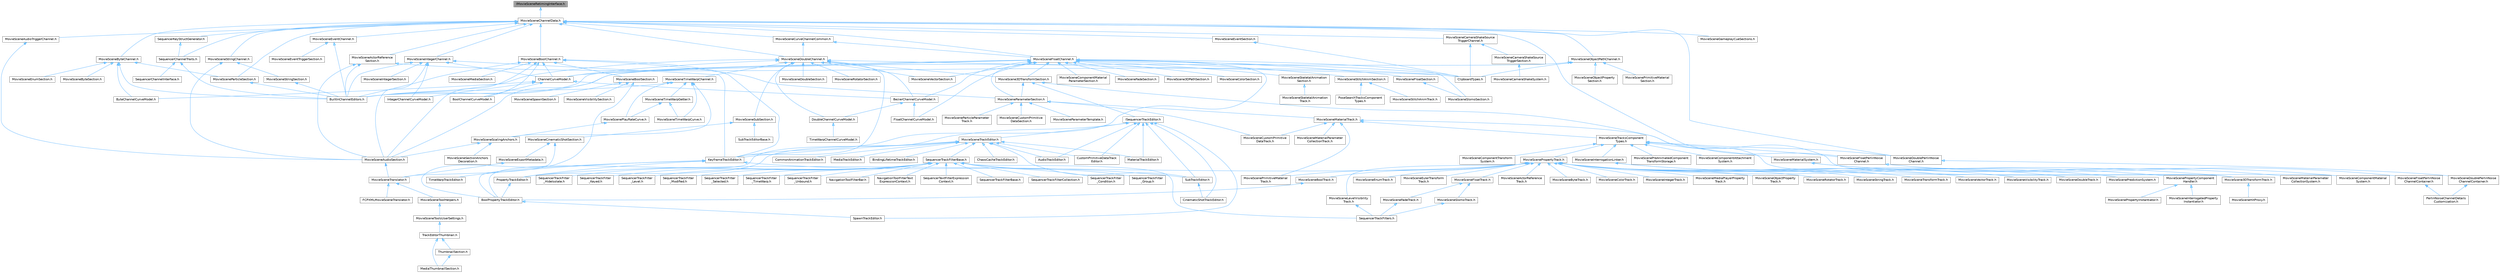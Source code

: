 digraph "IMovieSceneRetimingInterface.h"
{
 // INTERACTIVE_SVG=YES
 // LATEX_PDF_SIZE
  bgcolor="transparent";
  edge [fontname=Helvetica,fontsize=10,labelfontname=Helvetica,labelfontsize=10];
  node [fontname=Helvetica,fontsize=10,shape=box,height=0.2,width=0.4];
  Node1 [id="Node000001",label="IMovieSceneRetimingInterface.h",height=0.2,width=0.4,color="gray40", fillcolor="grey60", style="filled", fontcolor="black",tooltip=" "];
  Node1 -> Node2 [id="edge1_Node000001_Node000002",dir="back",color="steelblue1",style="solid",tooltip=" "];
  Node2 [id="Node000002",label="MovieSceneChannelData.h",height=0.2,width=0.4,color="grey40", fillcolor="white", style="filled",URL="$d1/da4/MovieSceneChannelData_8h.html",tooltip=" "];
  Node2 -> Node3 [id="edge2_Node000002_Node000003",dir="back",color="steelblue1",style="solid",tooltip=" "];
  Node3 [id="Node000003",label="MovieSceneActorReference\lSection.h",height=0.2,width=0.4,color="grey40", fillcolor="white", style="filled",URL="$de/d12/MovieSceneActorReferenceSection_8h.html",tooltip=" "];
  Node3 -> Node4 [id="edge3_Node000003_Node000004",dir="back",color="steelblue1",style="solid",tooltip=" "];
  Node4 [id="Node000004",label="BuiltInChannelEditors.h",height=0.2,width=0.4,color="grey40", fillcolor="white", style="filled",URL="$df/daf/BuiltInChannelEditors_8h.html",tooltip=" "];
  Node3 -> Node5 [id="edge4_Node000003_Node000005",dir="back",color="steelblue1",style="solid",tooltip=" "];
  Node5 [id="Node000005",label="ClipboardTypes.h",height=0.2,width=0.4,color="grey40", fillcolor="white", style="filled",URL="$d2/dc6/ClipboardTypes_8h.html",tooltip=" "];
  Node3 -> Node6 [id="edge5_Node000003_Node000006",dir="back",color="steelblue1",style="solid",tooltip=" "];
  Node6 [id="Node000006",label="MovieSceneAudioSection.h",height=0.2,width=0.4,color="grey40", fillcolor="white", style="filled",URL="$da/d5f/MovieSceneAudioSection_8h.html",tooltip=" "];
  Node6 -> Node7 [id="edge6_Node000006_Node000007",dir="back",color="steelblue1",style="solid",tooltip=" "];
  Node7 [id="Node000007",label="MovieSceneTranslator.h",height=0.2,width=0.4,color="grey40", fillcolor="white", style="filled",URL="$d2/d49/MovieSceneTranslator_8h.html",tooltip=" "];
  Node7 -> Node8 [id="edge7_Node000007_Node000008",dir="back",color="steelblue1",style="solid",tooltip=" "];
  Node8 [id="Node000008",label="FCPXMLMovieSceneTranslator.h",height=0.2,width=0.4,color="grey40", fillcolor="white", style="filled",URL="$d2/d93/FCPXMLMovieSceneTranslator_8h.html",tooltip=" "];
  Node7 -> Node9 [id="edge8_Node000007_Node000009",dir="back",color="steelblue1",style="solid",tooltip=" "];
  Node9 [id="Node000009",label="MovieSceneToolHelpers.h",height=0.2,width=0.4,color="grey40", fillcolor="white", style="filled",URL="$d4/d0e/MovieSceneToolHelpers_8h.html",tooltip=" "];
  Node9 -> Node10 [id="edge9_Node000009_Node000010",dir="back",color="steelblue1",style="solid",tooltip=" "];
  Node10 [id="Node000010",label="MovieSceneToolsUserSettings.h",height=0.2,width=0.4,color="grey40", fillcolor="white", style="filled",URL="$d5/dab/MovieSceneToolsUserSettings_8h.html",tooltip=" "];
  Node10 -> Node11 [id="edge10_Node000010_Node000011",dir="back",color="steelblue1",style="solid",tooltip=" "];
  Node11 [id="Node000011",label="TrackEditorThumbnail.h",height=0.2,width=0.4,color="grey40", fillcolor="white", style="filled",URL="$d6/d44/TrackEditorThumbnail_8h.html",tooltip=" "];
  Node11 -> Node12 [id="edge11_Node000011_Node000012",dir="back",color="steelblue1",style="solid",tooltip=" "];
  Node12 [id="Node000012",label="MediaThumbnailSection.h",height=0.2,width=0.4,color="grey40", fillcolor="white", style="filled",URL="$d8/dfe/MediaThumbnailSection_8h.html",tooltip=" "];
  Node11 -> Node13 [id="edge12_Node000011_Node000013",dir="back",color="steelblue1",style="solid",tooltip=" "];
  Node13 [id="Node000013",label="ThumbnailSection.h",height=0.2,width=0.4,color="grey40", fillcolor="white", style="filled",URL="$de/daf/ThumbnailSection_8h.html",tooltip=" "];
  Node13 -> Node12 [id="edge13_Node000013_Node000012",dir="back",color="steelblue1",style="solid",tooltip=" "];
  Node2 -> Node14 [id="edge14_Node000002_Node000014",dir="back",color="steelblue1",style="solid",tooltip=" "];
  Node14 [id="Node000014",label="MovieSceneAudioTriggerChannel.h",height=0.2,width=0.4,color="grey40", fillcolor="white", style="filled",URL="$db/d7a/MovieSceneAudioTriggerChannel_8h.html",tooltip=" "];
  Node14 -> Node6 [id="edge15_Node000014_Node000006",dir="back",color="steelblue1",style="solid",tooltip=" "];
  Node2 -> Node15 [id="edge16_Node000002_Node000015",dir="back",color="steelblue1",style="solid",tooltip=" "];
  Node15 [id="Node000015",label="MovieSceneBoolChannel.h",height=0.2,width=0.4,color="grey40", fillcolor="white", style="filled",URL="$d9/d66/MovieSceneBoolChannel_8h.html",tooltip=" "];
  Node15 -> Node16 [id="edge17_Node000015_Node000016",dir="back",color="steelblue1",style="solid",tooltip=" "];
  Node16 [id="Node000016",label="BoolChannelCurveModel.h",height=0.2,width=0.4,color="grey40", fillcolor="white", style="filled",URL="$d0/d51/BoolChannelCurveModel_8h.html",tooltip=" "];
  Node15 -> Node4 [id="edge18_Node000015_Node000004",dir="back",color="steelblue1",style="solid",tooltip=" "];
  Node15 -> Node17 [id="edge19_Node000015_Node000017",dir="back",color="steelblue1",style="solid",tooltip=" "];
  Node17 [id="Node000017",label="ChannelCurveModel.h",height=0.2,width=0.4,color="grey40", fillcolor="white", style="filled",URL="$de/dfa/ChannelCurveModel_8h.html",tooltip=" "];
  Node17 -> Node18 [id="edge20_Node000017_Node000018",dir="back",color="steelblue1",style="solid",tooltip=" "];
  Node18 [id="Node000018",label="BezierChannelCurveModel.h",height=0.2,width=0.4,color="grey40", fillcolor="white", style="filled",URL="$d3/d63/BezierChannelCurveModel_8h.html",tooltip=" "];
  Node18 -> Node19 [id="edge21_Node000018_Node000019",dir="back",color="steelblue1",style="solid",tooltip=" "];
  Node19 [id="Node000019",label="DoubleChannelCurveModel.h",height=0.2,width=0.4,color="grey40", fillcolor="white", style="filled",URL="$d1/d5b/DoubleChannelCurveModel_8h.html",tooltip=" "];
  Node19 -> Node20 [id="edge22_Node000019_Node000020",dir="back",color="steelblue1",style="solid",tooltip=" "];
  Node20 [id="Node000020",label="TimeWarpChannelCurveModel.h",height=0.2,width=0.4,color="grey40", fillcolor="white", style="filled",URL="$d6/d46/TimeWarpChannelCurveModel_8h.html",tooltip=" "];
  Node18 -> Node21 [id="edge23_Node000018_Node000021",dir="back",color="steelblue1",style="solid",tooltip=" "];
  Node21 [id="Node000021",label="FloatChannelCurveModel.h",height=0.2,width=0.4,color="grey40", fillcolor="white", style="filled",URL="$d0/d27/FloatChannelCurveModel_8h.html",tooltip=" "];
  Node17 -> Node16 [id="edge24_Node000017_Node000016",dir="back",color="steelblue1",style="solid",tooltip=" "];
  Node17 -> Node22 [id="edge25_Node000017_Node000022",dir="back",color="steelblue1",style="solid",tooltip=" "];
  Node22 [id="Node000022",label="ByteChannelCurveModel.h",height=0.2,width=0.4,color="grey40", fillcolor="white", style="filled",URL="$d8/d3d/ByteChannelCurveModel_8h.html",tooltip=" "];
  Node17 -> Node23 [id="edge26_Node000017_Node000023",dir="back",color="steelblue1",style="solid",tooltip=" "];
  Node23 [id="Node000023",label="IntegerChannelCurveModel.h",height=0.2,width=0.4,color="grey40", fillcolor="white", style="filled",URL="$df/d26/IntegerChannelCurveModel_8h.html",tooltip=" "];
  Node15 -> Node24 [id="edge27_Node000015_Node000024",dir="back",color="steelblue1",style="solid",tooltip=" "];
  Node24 [id="Node000024",label="KeyframeTrackEditor.h",height=0.2,width=0.4,color="grey40", fillcolor="white", style="filled",URL="$dd/d47/KeyframeTrackEditor_8h.html",tooltip=" "];
  Node24 -> Node25 [id="edge28_Node000024_Node000025",dir="back",color="steelblue1",style="solid",tooltip=" "];
  Node25 [id="Node000025",label="BoolPropertyTrackEditor.h",height=0.2,width=0.4,color="grey40", fillcolor="white", style="filled",URL="$db/d07/BoolPropertyTrackEditor_8h.html",tooltip=" "];
  Node25 -> Node26 [id="edge29_Node000025_Node000026",dir="back",color="steelblue1",style="solid",tooltip=" "];
  Node26 [id="Node000026",label="SpawnTrackEditor.h",height=0.2,width=0.4,color="grey40", fillcolor="white", style="filled",URL="$d5/dac/SpawnTrackEditor_8h.html",tooltip=" "];
  Node24 -> Node27 [id="edge30_Node000024_Node000027",dir="back",color="steelblue1",style="solid",tooltip=" "];
  Node27 [id="Node000027",label="PropertyTrackEditor.h",height=0.2,width=0.4,color="grey40", fillcolor="white", style="filled",URL="$da/d9a/PropertyTrackEditor_8h.html",tooltip=" "];
  Node27 -> Node25 [id="edge31_Node000027_Node000025",dir="back",color="steelblue1",style="solid",tooltip=" "];
  Node24 -> Node28 [id="edge32_Node000024_Node000028",dir="back",color="steelblue1",style="solid",tooltip=" "];
  Node28 [id="Node000028",label="SubTrackEditor.h",height=0.2,width=0.4,color="grey40", fillcolor="white", style="filled",URL="$d8/d5b/SubTrackEditor_8h.html",tooltip=" "];
  Node28 -> Node29 [id="edge33_Node000028_Node000029",dir="back",color="steelblue1",style="solid",tooltip=" "];
  Node29 [id="Node000029",label="CinematicShotTrackEditor.h",height=0.2,width=0.4,color="grey40", fillcolor="white", style="filled",URL="$d3/d0c/CinematicShotTrackEditor_8h.html",tooltip=" "];
  Node24 -> Node30 [id="edge34_Node000024_Node000030",dir="back",color="steelblue1",style="solid",tooltip=" "];
  Node30 [id="Node000030",label="TimeWarpTrackEditor.h",height=0.2,width=0.4,color="grey40", fillcolor="white", style="filled",URL="$dc/d2e/TimeWarpTrackEditor_8h.html",tooltip=" "];
  Node15 -> Node6 [id="edge35_Node000015_Node000006",dir="back",color="steelblue1",style="solid",tooltip=" "];
  Node15 -> Node31 [id="edge36_Node000015_Node000031",dir="back",color="steelblue1",style="solid",tooltip=" "];
  Node31 [id="Node000031",label="MovieSceneBoolSection.h",height=0.2,width=0.4,color="grey40", fillcolor="white", style="filled",URL="$dd/d49/MovieSceneBoolSection_8h.html",tooltip=" "];
  Node31 -> Node25 [id="edge37_Node000031_Node000025",dir="back",color="steelblue1",style="solid",tooltip=" "];
  Node31 -> Node32 [id="edge38_Node000031_Node000032",dir="back",color="steelblue1",style="solid",tooltip=" "];
  Node32 [id="Node000032",label="MovieSceneSpawnSection.h",height=0.2,width=0.4,color="grey40", fillcolor="white", style="filled",URL="$df/d38/MovieSceneSpawnSection_8h.html",tooltip=" "];
  Node31 -> Node33 [id="edge39_Node000031_Node000033",dir="back",color="steelblue1",style="solid",tooltip=" "];
  Node33 [id="Node000033",label="MovieSceneVisibilitySection.h",height=0.2,width=0.4,color="grey40", fillcolor="white", style="filled",URL="$d2/dfe/MovieSceneVisibilitySection_8h.html",tooltip=" "];
  Node15 -> Node34 [id="edge40_Node000015_Node000034",dir="back",color="steelblue1",style="solid",tooltip=" "];
  Node34 [id="Node000034",label="MovieSceneMediaSection.h",height=0.2,width=0.4,color="grey40", fillcolor="white", style="filled",URL="$d2/df2/MovieSceneMediaSection_8h.html",tooltip=" "];
  Node15 -> Node35 [id="edge41_Node000015_Node000035",dir="back",color="steelblue1",style="solid",tooltip=" "];
  Node35 [id="Node000035",label="MovieSceneParameterSection.h",height=0.2,width=0.4,color="grey40", fillcolor="white", style="filled",URL="$de/d65/MovieSceneParameterSection_8h.html",tooltip=" "];
  Node35 -> Node36 [id="edge42_Node000035_Node000036",dir="back",color="steelblue1",style="solid",tooltip=" "];
  Node36 [id="Node000036",label="MovieSceneCustomPrimitive\lDataSection.h",height=0.2,width=0.4,color="grey40", fillcolor="white", style="filled",URL="$d2/d78/MovieSceneCustomPrimitiveDataSection_8h.html",tooltip=" "];
  Node35 -> Node37 [id="edge43_Node000035_Node000037",dir="back",color="steelblue1",style="solid",tooltip=" "];
  Node37 [id="Node000037",label="MovieSceneCustomPrimitive\lDataTrack.h",height=0.2,width=0.4,color="grey40", fillcolor="white", style="filled",URL="$db/d39/MovieSceneCustomPrimitiveDataTrack_8h.html",tooltip=" "];
  Node35 -> Node38 [id="edge44_Node000035_Node000038",dir="back",color="steelblue1",style="solid",tooltip=" "];
  Node38 [id="Node000038",label="MovieSceneMaterialTrack.h",height=0.2,width=0.4,color="grey40", fillcolor="white", style="filled",URL="$d8/d92/MovieSceneMaterialTrack_8h.html",tooltip=" "];
  Node38 -> Node39 [id="edge45_Node000038_Node000039",dir="back",color="steelblue1",style="solid",tooltip=" "];
  Node39 [id="Node000039",label="MovieSceneComponentMaterial\lSystem.h",height=0.2,width=0.4,color="grey40", fillcolor="white", style="filled",URL="$d7/d7c/MovieSceneComponentMaterialSystem_8h.html",tooltip=" "];
  Node38 -> Node37 [id="edge46_Node000038_Node000037",dir="back",color="steelblue1",style="solid",tooltip=" "];
  Node38 -> Node40 [id="edge47_Node000038_Node000040",dir="back",color="steelblue1",style="solid",tooltip=" "];
  Node40 [id="Node000040",label="MovieSceneMaterialParameter\lCollectionTrack.h",height=0.2,width=0.4,color="grey40", fillcolor="white", style="filled",URL="$d7/dc8/MovieSceneMaterialParameterCollectionTrack_8h.html",tooltip=" "];
  Node38 -> Node41 [id="edge48_Node000038_Node000041",dir="back",color="steelblue1",style="solid",tooltip=" "];
  Node41 [id="Node000041",label="MovieScenePrimitiveMaterial\lTrack.h",height=0.2,width=0.4,color="grey40", fillcolor="white", style="filled",URL="$dc/dc4/MovieScenePrimitiveMaterialTrack_8h.html",tooltip=" "];
  Node38 -> Node42 [id="edge49_Node000038_Node000042",dir="back",color="steelblue1",style="solid",tooltip=" "];
  Node42 [id="Node000042",label="MovieSceneTracksComponent\lTypes.h",height=0.2,width=0.4,color="grey40", fillcolor="white", style="filled",URL="$d5/d6a/MovieSceneTracksComponentTypes_8h.html",tooltip=" "];
  Node42 -> Node43 [id="edge50_Node000042_Node000043",dir="back",color="steelblue1",style="solid",tooltip=" "];
  Node43 [id="Node000043",label="MovieSceneComponentAttachment\lSystem.h",height=0.2,width=0.4,color="grey40", fillcolor="white", style="filled",URL="$d9/db3/MovieSceneComponentAttachmentSystem_8h.html",tooltip=" "];
  Node42 -> Node44 [id="edge51_Node000042_Node000044",dir="back",color="steelblue1",style="solid",tooltip=" "];
  Node44 [id="Node000044",label="MovieSceneComponentTransform\lSystem.h",height=0.2,width=0.4,color="grey40", fillcolor="white", style="filled",URL="$d1/d3e/MovieSceneComponentTransformSystem_8h.html",tooltip=" "];
  Node42 -> Node45 [id="edge52_Node000042_Node000045",dir="back",color="steelblue1",style="solid",tooltip=" "];
  Node45 [id="Node000045",label="MovieSceneDoublePerlinNoise\lChannel.h",height=0.2,width=0.4,color="grey40", fillcolor="white", style="filled",URL="$d9/d50/MovieSceneDoublePerlinNoiseChannel_8h.html",tooltip=" "];
  Node45 -> Node46 [id="edge53_Node000045_Node000046",dir="back",color="steelblue1",style="solid",tooltip=" "];
  Node46 [id="Node000046",label="MovieSceneDoublePerlinNoise\lChannelContainer.h",height=0.2,width=0.4,color="grey40", fillcolor="white", style="filled",URL="$de/dae/MovieSceneDoublePerlinNoiseChannelContainer_8h.html",tooltip=" "];
  Node46 -> Node47 [id="edge54_Node000046_Node000047",dir="back",color="steelblue1",style="solid",tooltip=" "];
  Node47 [id="Node000047",label="PerlinNoiseChannelDetails\lCustomization.h",height=0.2,width=0.4,color="grey40", fillcolor="white", style="filled",URL="$d6/df3/PerlinNoiseChannelDetailsCustomization_8h.html",tooltip=" "];
  Node42 -> Node48 [id="edge55_Node000042_Node000048",dir="back",color="steelblue1",style="solid",tooltip=" "];
  Node48 [id="Node000048",label="MovieSceneFloatPerlinNoise\lChannel.h",height=0.2,width=0.4,color="grey40", fillcolor="white", style="filled",URL="$d2/d9d/MovieSceneFloatPerlinNoiseChannel_8h.html",tooltip=" "];
  Node48 -> Node49 [id="edge56_Node000048_Node000049",dir="back",color="steelblue1",style="solid",tooltip=" "];
  Node49 [id="Node000049",label="MovieSceneFloatPerlinNoise\lChannelContainer.h",height=0.2,width=0.4,color="grey40", fillcolor="white", style="filled",URL="$d6/dcb/MovieSceneFloatPerlinNoiseChannelContainer_8h.html",tooltip=" "];
  Node49 -> Node47 [id="edge57_Node000049_Node000047",dir="back",color="steelblue1",style="solid",tooltip=" "];
  Node42 -> Node50 [id="edge58_Node000042_Node000050",dir="back",color="steelblue1",style="solid",tooltip=" "];
  Node50 [id="Node000050",label="MovieSceneInterrogationLinker.h",height=0.2,width=0.4,color="grey40", fillcolor="white", style="filled",URL="$d9/d6a/MovieSceneInterrogationLinker_8h.html",tooltip=" "];
  Node50 -> Node51 [id="edge59_Node000050_Node000051",dir="back",color="steelblue1",style="solid",tooltip=" "];
  Node51 [id="Node000051",label="MovieScenePredictionSystem.h",height=0.2,width=0.4,color="grey40", fillcolor="white", style="filled",URL="$dc/d7f/MovieScenePredictionSystem_8h.html",tooltip=" "];
  Node50 -> Node52 [id="edge60_Node000050_Node000052",dir="back",color="steelblue1",style="solid",tooltip=" "];
  Node52 [id="Node000052",label="MovieScenePropertyComponent\lHandler.h",height=0.2,width=0.4,color="grey40", fillcolor="white", style="filled",URL="$d1/d1c/MovieScenePropertyComponentHandler_8h.html",tooltip=" "];
  Node52 -> Node53 [id="edge61_Node000052_Node000053",dir="back",color="steelblue1",style="solid",tooltip=" "];
  Node53 [id="Node000053",label="MovieSceneInterrogatedProperty\lInstantiator.h",height=0.2,width=0.4,color="grey40", fillcolor="white", style="filled",URL="$df/d43/MovieSceneInterrogatedPropertyInstantiator_8h.html",tooltip=" "];
  Node52 -> Node54 [id="edge62_Node000052_Node000054",dir="back",color="steelblue1",style="solid",tooltip=" "];
  Node54 [id="Node000054",label="MovieScenePropertyInstantiator.h",height=0.2,width=0.4,color="grey40", fillcolor="white", style="filled",URL="$d2/ddc/MovieScenePropertyInstantiator_8h.html",tooltip=" "];
  Node42 -> Node55 [id="edge63_Node000042_Node000055",dir="back",color="steelblue1",style="solid",tooltip=" "];
  Node55 [id="Node000055",label="MovieSceneMaterialSystem.h",height=0.2,width=0.4,color="grey40", fillcolor="white", style="filled",URL="$d2/d2f/MovieSceneMaterialSystem_8h.html",tooltip=" "];
  Node55 -> Node39 [id="edge64_Node000055_Node000039",dir="back",color="steelblue1",style="solid",tooltip=" "];
  Node55 -> Node56 [id="edge65_Node000055_Node000056",dir="back",color="steelblue1",style="solid",tooltip=" "];
  Node56 [id="Node000056",label="MovieSceneMaterialParameter\lCollectionSystem.h",height=0.2,width=0.4,color="grey40", fillcolor="white", style="filled",URL="$d4/d18/MovieSceneMaterialParameterCollectionSystem_8h.html",tooltip=" "];
  Node42 -> Node57 [id="edge66_Node000042_Node000057",dir="back",color="steelblue1",style="solid",tooltip=" "];
  Node57 [id="Node000057",label="MovieScenePreAnimatedComponent\lTransformStorage.h",height=0.2,width=0.4,color="grey40", fillcolor="white", style="filled",URL="$d9/d84/MovieScenePreAnimatedComponentTransformStorage_8h.html",tooltip=" "];
  Node42 -> Node58 [id="edge67_Node000042_Node000058",dir="back",color="steelblue1",style="solid",tooltip=" "];
  Node58 [id="Node000058",label="MovieScenePropertyTrack.h",height=0.2,width=0.4,color="grey40", fillcolor="white", style="filled",URL="$da/d0c/MovieScenePropertyTrack_8h.html",tooltip=" "];
  Node58 -> Node59 [id="edge68_Node000058_Node000059",dir="back",color="steelblue1",style="solid",tooltip=" "];
  Node59 [id="Node000059",label="MovieScene3DTransformTrack.h",height=0.2,width=0.4,color="grey40", fillcolor="white", style="filled",URL="$d9/d06/MovieScene3DTransformTrack_8h.html",tooltip=" "];
  Node59 -> Node60 [id="edge69_Node000059_Node000060",dir="back",color="steelblue1",style="solid",tooltip=" "];
  Node60 [id="Node000060",label="MovieSceneHitProxy.h",height=0.2,width=0.4,color="grey40", fillcolor="white", style="filled",URL="$d0/d01/MovieSceneHitProxy_8h.html",tooltip=" "];
  Node58 -> Node61 [id="edge70_Node000058_Node000061",dir="back",color="steelblue1",style="solid",tooltip=" "];
  Node61 [id="Node000061",label="MovieSceneActorReference\lTrack.h",height=0.2,width=0.4,color="grey40", fillcolor="white", style="filled",URL="$d9/d9b/MovieSceneActorReferenceTrack_8h.html",tooltip=" "];
  Node58 -> Node62 [id="edge71_Node000058_Node000062",dir="back",color="steelblue1",style="solid",tooltip=" "];
  Node62 [id="Node000062",label="MovieSceneBoolTrack.h",height=0.2,width=0.4,color="grey40", fillcolor="white", style="filled",URL="$d7/ddf/MovieSceneBoolTrack_8h.html",tooltip=" "];
  Node62 -> Node25 [id="edge72_Node000062_Node000025",dir="back",color="steelblue1",style="solid",tooltip=" "];
  Node58 -> Node63 [id="edge73_Node000058_Node000063",dir="back",color="steelblue1",style="solid",tooltip=" "];
  Node63 [id="Node000063",label="MovieSceneByteTrack.h",height=0.2,width=0.4,color="grey40", fillcolor="white", style="filled",URL="$dc/d79/MovieSceneByteTrack_8h.html",tooltip=" "];
  Node58 -> Node64 [id="edge74_Node000058_Node000064",dir="back",color="steelblue1",style="solid",tooltip=" "];
  Node64 [id="Node000064",label="MovieSceneColorTrack.h",height=0.2,width=0.4,color="grey40", fillcolor="white", style="filled",URL="$d8/df9/MovieSceneColorTrack_8h.html",tooltip=" "];
  Node58 -> Node65 [id="edge75_Node000058_Node000065",dir="back",color="steelblue1",style="solid",tooltip=" "];
  Node65 [id="Node000065",label="MovieSceneDoubleTrack.h",height=0.2,width=0.4,color="grey40", fillcolor="white", style="filled",URL="$de/d31/MovieSceneDoubleTrack_8h.html",tooltip=" "];
  Node58 -> Node66 [id="edge76_Node000058_Node000066",dir="back",color="steelblue1",style="solid",tooltip=" "];
  Node66 [id="Node000066",label="MovieSceneEnumTrack.h",height=0.2,width=0.4,color="grey40", fillcolor="white", style="filled",URL="$d6/d95/MovieSceneEnumTrack_8h.html",tooltip=" "];
  Node58 -> Node67 [id="edge77_Node000058_Node000067",dir="back",color="steelblue1",style="solid",tooltip=" "];
  Node67 [id="Node000067",label="MovieSceneEulerTransform\lTrack.h",height=0.2,width=0.4,color="grey40", fillcolor="white", style="filled",URL="$d7/d3a/MovieSceneEulerTransformTrack_8h.html",tooltip=" "];
  Node58 -> Node68 [id="edge78_Node000058_Node000068",dir="back",color="steelblue1",style="solid",tooltip=" "];
  Node68 [id="Node000068",label="MovieSceneFloatTrack.h",height=0.2,width=0.4,color="grey40", fillcolor="white", style="filled",URL="$dc/d88/MovieSceneFloatTrack_8h.html",tooltip=" "];
  Node68 -> Node69 [id="edge79_Node000068_Node000069",dir="back",color="steelblue1",style="solid",tooltip=" "];
  Node69 [id="Node000069",label="MovieSceneFadeTrack.h",height=0.2,width=0.4,color="grey40", fillcolor="white", style="filled",URL="$d3/dd6/MovieSceneFadeTrack_8h.html",tooltip=" "];
  Node69 -> Node70 [id="edge80_Node000069_Node000070",dir="back",color="steelblue1",style="solid",tooltip=" "];
  Node70 [id="Node000070",label="SequencerTrackFilters.h",height=0.2,width=0.4,color="grey40", fillcolor="white", style="filled",URL="$df/d72/SequencerTrackFilters_8h.html",tooltip=" "];
  Node68 -> Node71 [id="edge81_Node000068_Node000071",dir="back",color="steelblue1",style="solid",tooltip=" "];
  Node71 [id="Node000071",label="MovieSceneSlomoTrack.h",height=0.2,width=0.4,color="grey40", fillcolor="white", style="filled",URL="$d3/d88/MovieSceneSlomoTrack_8h.html",tooltip=" "];
  Node71 -> Node70 [id="edge82_Node000071_Node000070",dir="back",color="steelblue1",style="solid",tooltip=" "];
  Node58 -> Node72 [id="edge83_Node000058_Node000072",dir="back",color="steelblue1",style="solid",tooltip=" "];
  Node72 [id="Node000072",label="MovieSceneIntegerTrack.h",height=0.2,width=0.4,color="grey40", fillcolor="white", style="filled",URL="$d9/d1a/MovieSceneIntegerTrack_8h.html",tooltip=" "];
  Node58 -> Node73 [id="edge84_Node000058_Node000073",dir="back",color="steelblue1",style="solid",tooltip=" "];
  Node73 [id="Node000073",label="MovieSceneLevelVisibility\lTrack.h",height=0.2,width=0.4,color="grey40", fillcolor="white", style="filled",URL="$d8/dae/MovieSceneLevelVisibilityTrack_8h.html",tooltip=" "];
  Node73 -> Node70 [id="edge85_Node000073_Node000070",dir="back",color="steelblue1",style="solid",tooltip=" "];
  Node58 -> Node74 [id="edge86_Node000058_Node000074",dir="back",color="steelblue1",style="solid",tooltip=" "];
  Node74 [id="Node000074",label="MovieSceneMediaPlayerProperty\lTrack.h",height=0.2,width=0.4,color="grey40", fillcolor="white", style="filled",URL="$d4/da1/MovieSceneMediaPlayerPropertyTrack_8h.html",tooltip=" "];
  Node58 -> Node75 [id="edge87_Node000058_Node000075",dir="back",color="steelblue1",style="solid",tooltip=" "];
  Node75 [id="Node000075",label="MovieSceneObjectProperty\lTrack.h",height=0.2,width=0.4,color="grey40", fillcolor="white", style="filled",URL="$dc/da9/MovieSceneObjectPropertyTrack_8h.html",tooltip=" "];
  Node58 -> Node41 [id="edge88_Node000058_Node000041",dir="back",color="steelblue1",style="solid",tooltip=" "];
  Node58 -> Node76 [id="edge89_Node000058_Node000076",dir="back",color="steelblue1",style="solid",tooltip=" "];
  Node76 [id="Node000076",label="MovieSceneRotatorTrack.h",height=0.2,width=0.4,color="grey40", fillcolor="white", style="filled",URL="$d3/d8f/MovieSceneRotatorTrack_8h.html",tooltip=" "];
  Node58 -> Node77 [id="edge90_Node000058_Node000077",dir="back",color="steelblue1",style="solid",tooltip=" "];
  Node77 [id="Node000077",label="MovieSceneStringTrack.h",height=0.2,width=0.4,color="grey40", fillcolor="white", style="filled",URL="$dd/d54/MovieSceneStringTrack_8h.html",tooltip=" "];
  Node58 -> Node78 [id="edge91_Node000058_Node000078",dir="back",color="steelblue1",style="solid",tooltip=" "];
  Node78 [id="Node000078",label="MovieSceneTransformTrack.h",height=0.2,width=0.4,color="grey40", fillcolor="white", style="filled",URL="$df/d57/MovieSceneTransformTrack_8h.html",tooltip=" "];
  Node58 -> Node79 [id="edge92_Node000058_Node000079",dir="back",color="steelblue1",style="solid",tooltip=" "];
  Node79 [id="Node000079",label="MovieSceneVectorTrack.h",height=0.2,width=0.4,color="grey40", fillcolor="white", style="filled",URL="$d8/d5e/MovieSceneVectorTrack_8h.html",tooltip=" "];
  Node58 -> Node80 [id="edge93_Node000058_Node000080",dir="back",color="steelblue1",style="solid",tooltip=" "];
  Node80 [id="Node000080",label="MovieSceneVisibilityTrack.h",height=0.2,width=0.4,color="grey40", fillcolor="white", style="filled",URL="$dd/d5e/MovieSceneVisibilityTrack_8h.html",tooltip=" "];
  Node58 -> Node27 [id="edge94_Node000058_Node000027",dir="back",color="steelblue1",style="solid",tooltip=" "];
  Node35 -> Node81 [id="edge95_Node000035_Node000081",dir="back",color="steelblue1",style="solid",tooltip=" "];
  Node81 [id="Node000081",label="MovieSceneParameterTemplate.h",height=0.2,width=0.4,color="grey40", fillcolor="white", style="filled",URL="$d9/df3/MovieSceneParameterTemplate_8h.html",tooltip=" "];
  Node35 -> Node82 [id="edge96_Node000035_Node000082",dir="back",color="steelblue1",style="solid",tooltip=" "];
  Node82 [id="Node000082",label="MovieSceneParticleParameter\lTrack.h",height=0.2,width=0.4,color="grey40", fillcolor="white", style="filled",URL="$d2/d09/MovieSceneParticleParameterTrack_8h.html",tooltip=" "];
  Node2 -> Node83 [id="edge97_Node000002_Node000083",dir="back",color="steelblue1",style="solid",tooltip=" "];
  Node83 [id="Node000083",label="MovieSceneByteChannel.h",height=0.2,width=0.4,color="grey40", fillcolor="white", style="filled",URL="$d2/dda/MovieSceneByteChannel_8h.html",tooltip=" "];
  Node83 -> Node4 [id="edge98_Node000083_Node000004",dir="back",color="steelblue1",style="solid",tooltip=" "];
  Node83 -> Node22 [id="edge99_Node000083_Node000022",dir="back",color="steelblue1",style="solid",tooltip=" "];
  Node83 -> Node84 [id="edge100_Node000083_Node000084",dir="back",color="steelblue1",style="solid",tooltip=" "];
  Node84 [id="Node000084",label="MovieSceneByteSection.h",height=0.2,width=0.4,color="grey40", fillcolor="white", style="filled",URL="$da/dd4/MovieSceneByteSection_8h.html",tooltip=" "];
  Node83 -> Node85 [id="edge101_Node000083_Node000085",dir="back",color="steelblue1",style="solid",tooltip=" "];
  Node85 [id="Node000085",label="MovieSceneEnumSection.h",height=0.2,width=0.4,color="grey40", fillcolor="white", style="filled",URL="$d7/d84/MovieSceneEnumSection_8h.html",tooltip=" "];
  Node83 -> Node86 [id="edge102_Node000083_Node000086",dir="back",color="steelblue1",style="solid",tooltip=" "];
  Node86 [id="Node000086",label="MovieSceneParticleSection.h",height=0.2,width=0.4,color="grey40", fillcolor="white", style="filled",URL="$d4/ddc/MovieSceneParticleSection_8h.html",tooltip=" "];
  Node86 -> Node4 [id="edge103_Node000086_Node000004",dir="back",color="steelblue1",style="solid",tooltip=" "];
  Node2 -> Node87 [id="edge104_Node000002_Node000087",dir="back",color="steelblue1",style="solid",tooltip=" "];
  Node87 [id="Node000087",label="MovieSceneCameraShakeSource\lTriggerChannel.h",height=0.2,width=0.4,color="grey40", fillcolor="white", style="filled",URL="$d2/d32/MovieSceneCameraShakeSourceTriggerChannel_8h.html",tooltip=" "];
  Node87 -> Node5 [id="edge105_Node000087_Node000005",dir="back",color="steelblue1",style="solid",tooltip=" "];
  Node87 -> Node88 [id="edge106_Node000087_Node000088",dir="back",color="steelblue1",style="solid",tooltip=" "];
  Node88 [id="Node000088",label="MovieSceneCameraShakeSource\lTriggerSection.h",height=0.2,width=0.4,color="grey40", fillcolor="white", style="filled",URL="$d3/d5f/MovieSceneCameraShakeSourceTriggerSection_8h.html",tooltip=" "];
  Node88 -> Node89 [id="edge107_Node000088_Node000089",dir="back",color="steelblue1",style="solid",tooltip=" "];
  Node89 [id="Node000089",label="MovieSceneCameraShakeSystem.h",height=0.2,width=0.4,color="grey40", fillcolor="white", style="filled",URL="$d2/dcc/MovieSceneCameraShakeSystem_8h.html",tooltip=" "];
  Node2 -> Node90 [id="edge108_Node000002_Node000090",dir="back",color="steelblue1",style="solid",tooltip=" "];
  Node90 [id="Node000090",label="MovieSceneCurveChannelCommon.h",height=0.2,width=0.4,color="grey40", fillcolor="white", style="filled",URL="$d2/db2/MovieSceneCurveChannelCommon_8h.html",tooltip=" "];
  Node90 -> Node91 [id="edge109_Node000090_Node000091",dir="back",color="steelblue1",style="solid",tooltip=" "];
  Node91 [id="Node000091",label="MovieSceneDoubleChannel.h",height=0.2,width=0.4,color="grey40", fillcolor="white", style="filled",URL="$d3/d7d/MovieSceneDoubleChannel_8h.html",tooltip=" "];
  Node91 -> Node18 [id="edge110_Node000091_Node000018",dir="back",color="steelblue1",style="solid",tooltip=" "];
  Node91 -> Node4 [id="edge111_Node000091_Node000004",dir="back",color="steelblue1",style="solid",tooltip=" "];
  Node91 -> Node17 [id="edge112_Node000091_Node000017",dir="back",color="steelblue1",style="solid",tooltip=" "];
  Node91 -> Node5 [id="edge113_Node000091_Node000005",dir="back",color="steelblue1",style="solid",tooltip=" "];
  Node91 -> Node19 [id="edge114_Node000091_Node000019",dir="back",color="steelblue1",style="solid",tooltip=" "];
  Node91 -> Node24 [id="edge115_Node000091_Node000024",dir="back",color="steelblue1",style="solid",tooltip=" "];
  Node91 -> Node92 [id="edge116_Node000091_Node000092",dir="back",color="steelblue1",style="solid",tooltip=" "];
  Node92 [id="Node000092",label="MovieScene3DTransformSection.h",height=0.2,width=0.4,color="grey40", fillcolor="white", style="filled",URL="$de/dab/MovieScene3DTransformSection_8h.html",tooltip=" "];
  Node92 -> Node93 [id="edge117_Node000092_Node000093",dir="back",color="steelblue1",style="solid",tooltip=" "];
  Node93 [id="Node000093",label="ISequencerTrackEditor.h",height=0.2,width=0.4,color="grey40", fillcolor="white", style="filled",URL="$df/dca/ISequencerTrackEditor_8h.html",tooltip=" "];
  Node93 -> Node94 [id="edge118_Node000093_Node000094",dir="back",color="steelblue1",style="solid",tooltip=" "];
  Node94 [id="Node000094",label="AudioTrackEditor.h",height=0.2,width=0.4,color="grey40", fillcolor="white", style="filled",URL="$dd/d96/AudioTrackEditor_8h.html",tooltip=" "];
  Node93 -> Node25 [id="edge119_Node000093_Node000025",dir="back",color="steelblue1",style="solid",tooltip=" "];
  Node93 -> Node29 [id="edge120_Node000093_Node000029",dir="back",color="steelblue1",style="solid",tooltip=" "];
  Node93 -> Node95 [id="edge121_Node000093_Node000095",dir="back",color="steelblue1",style="solid",tooltip=" "];
  Node95 [id="Node000095",label="CustomPrimitiveDataTrack\lEditor.h",height=0.2,width=0.4,color="grey40", fillcolor="white", style="filled",URL="$dc/d8f/CustomPrimitiveDataTrackEditor_8h.html",tooltip=" "];
  Node93 -> Node96 [id="edge122_Node000093_Node000096",dir="back",color="steelblue1",style="solid",tooltip=" "];
  Node96 [id="Node000096",label="MaterialTrackEditor.h",height=0.2,width=0.4,color="grey40", fillcolor="white", style="filled",URL="$d1/d9f/MaterialTrackEditor_8h.html",tooltip=" "];
  Node93 -> Node97 [id="edge123_Node000093_Node000097",dir="back",color="steelblue1",style="solid",tooltip=" "];
  Node97 [id="Node000097",label="MovieSceneTrackEditor.h",height=0.2,width=0.4,color="grey40", fillcolor="white", style="filled",URL="$db/d6c/MovieSceneTrackEditor_8h.html",tooltip=" "];
  Node97 -> Node94 [id="edge124_Node000097_Node000094",dir="back",color="steelblue1",style="solid",tooltip=" "];
  Node97 -> Node98 [id="edge125_Node000097_Node000098",dir="back",color="steelblue1",style="solid",tooltip=" "];
  Node98 [id="Node000098",label="BindingLifetimeTrackEditor.h",height=0.2,width=0.4,color="grey40", fillcolor="white", style="filled",URL="$db/d3c/BindingLifetimeTrackEditor_8h.html",tooltip=" "];
  Node97 -> Node99 [id="edge126_Node000097_Node000099",dir="back",color="steelblue1",style="solid",tooltip=" "];
  Node99 [id="Node000099",label="ChaosCacheTrackEditor.h",height=0.2,width=0.4,color="grey40", fillcolor="white", style="filled",URL="$db/d36/ChaosCacheTrackEditor_8h.html",tooltip=" "];
  Node97 -> Node100 [id="edge127_Node000097_Node000100",dir="back",color="steelblue1",style="solid",tooltip=" "];
  Node100 [id="Node000100",label="CommonAnimationTrackEditor.h",height=0.2,width=0.4,color="grey40", fillcolor="white", style="filled",URL="$d9/d6e/CommonAnimationTrackEditor_8h.html",tooltip=" "];
  Node97 -> Node95 [id="edge128_Node000097_Node000095",dir="back",color="steelblue1",style="solid",tooltip=" "];
  Node97 -> Node24 [id="edge129_Node000097_Node000024",dir="back",color="steelblue1",style="solid",tooltip=" "];
  Node97 -> Node96 [id="edge130_Node000097_Node000096",dir="back",color="steelblue1",style="solid",tooltip=" "];
  Node97 -> Node101 [id="edge131_Node000097_Node000101",dir="back",color="steelblue1",style="solid",tooltip=" "];
  Node101 [id="Node000101",label="MediaTrackEditor.h",height=0.2,width=0.4,color="grey40", fillcolor="white", style="filled",URL="$d0/d41/MediaTrackEditor_8h.html",tooltip=" "];
  Node97 -> Node27 [id="edge132_Node000097_Node000027",dir="back",color="steelblue1",style="solid",tooltip=" "];
  Node97 -> Node102 [id="edge133_Node000097_Node000102",dir="back",color="steelblue1",style="solid",tooltip=" "];
  Node102 [id="Node000102",label="SequencerTrackFilterBase.h",height=0.2,width=0.4,color="grey40", fillcolor="white", style="filled",URL="$d8/def/Filters_2SequencerTrackFilterBase_8h.html",tooltip=" "];
  Node102 -> Node103 [id="edge134_Node000102_Node000103",dir="back",color="steelblue1",style="solid",tooltip=" "];
  Node103 [id="Node000103",label="NavigationToolFilterBar.h",height=0.2,width=0.4,color="grey40", fillcolor="white", style="filled",URL="$df/d14/NavigationToolFilterBar_8h.html",tooltip=" "];
  Node102 -> Node104 [id="edge135_Node000102_Node000104",dir="back",color="steelblue1",style="solid",tooltip=" "];
  Node104 [id="Node000104",label="NavigationToolFilterText\lExpressionContext.h",height=0.2,width=0.4,color="grey40", fillcolor="white", style="filled",URL="$d8/dd2/NavigationToolFilterTextExpressionContext_8h.html",tooltip=" "];
  Node102 -> Node105 [id="edge136_Node000102_Node000105",dir="back",color="steelblue1",style="solid",tooltip=" "];
  Node105 [id="Node000105",label="SequencerTextFilterExpression\lContext.h",height=0.2,width=0.4,color="grey40", fillcolor="white", style="filled",URL="$d0/d9f/SequencerTextFilterExpressionContext_8h.html",tooltip=" "];
  Node102 -> Node106 [id="edge137_Node000102_Node000106",dir="back",color="steelblue1",style="solid",tooltip=" "];
  Node106 [id="Node000106",label="SequencerTrackFilterBase.h",height=0.2,width=0.4,color="grey40", fillcolor="white", style="filled",URL="$d8/d4d/SequencerTrackFilterBase_8h.html",tooltip=" "];
  Node102 -> Node107 [id="edge138_Node000102_Node000107",dir="back",color="steelblue1",style="solid",tooltip=" "];
  Node107 [id="Node000107",label="SequencerTrackFilterCollection.h",height=0.2,width=0.4,color="grey40", fillcolor="white", style="filled",URL="$d8/de2/SequencerTrackFilterCollection_8h.html",tooltip=" "];
  Node102 -> Node108 [id="edge139_Node000102_Node000108",dir="back",color="steelblue1",style="solid",tooltip=" "];
  Node108 [id="Node000108",label="SequencerTrackFilter\l_Condition.h",height=0.2,width=0.4,color="grey40", fillcolor="white", style="filled",URL="$df/d17/SequencerTrackFilter__Condition_8h.html",tooltip=" "];
  Node102 -> Node109 [id="edge140_Node000102_Node000109",dir="back",color="steelblue1",style="solid",tooltip=" "];
  Node109 [id="Node000109",label="SequencerTrackFilter\l_Group.h",height=0.2,width=0.4,color="grey40", fillcolor="white", style="filled",URL="$da/dea/SequencerTrackFilter__Group_8h.html",tooltip=" "];
  Node102 -> Node110 [id="edge141_Node000102_Node000110",dir="back",color="steelblue1",style="solid",tooltip=" "];
  Node110 [id="Node000110",label="SequencerTrackFilter\l_HideIsolate.h",height=0.2,width=0.4,color="grey40", fillcolor="white", style="filled",URL="$d3/d55/SequencerTrackFilter__HideIsolate_8h.html",tooltip=" "];
  Node102 -> Node111 [id="edge142_Node000102_Node000111",dir="back",color="steelblue1",style="solid",tooltip=" "];
  Node111 [id="Node000111",label="SequencerTrackFilter\l_Keyed.h",height=0.2,width=0.4,color="grey40", fillcolor="white", style="filled",URL="$d4/d2d/SequencerTrackFilter__Keyed_8h.html",tooltip=" "];
  Node102 -> Node112 [id="edge143_Node000102_Node000112",dir="back",color="steelblue1",style="solid",tooltip=" "];
  Node112 [id="Node000112",label="SequencerTrackFilter\l_Level.h",height=0.2,width=0.4,color="grey40", fillcolor="white", style="filled",URL="$d2/d6c/SequencerTrackFilter__Level_8h.html",tooltip=" "];
  Node102 -> Node113 [id="edge144_Node000102_Node000113",dir="back",color="steelblue1",style="solid",tooltip=" "];
  Node113 [id="Node000113",label="SequencerTrackFilter\l_Modified.h",height=0.2,width=0.4,color="grey40", fillcolor="white", style="filled",URL="$d0/dd9/SequencerTrackFilter__Modified_8h.html",tooltip=" "];
  Node102 -> Node114 [id="edge145_Node000102_Node000114",dir="back",color="steelblue1",style="solid",tooltip=" "];
  Node114 [id="Node000114",label="SequencerTrackFilter\l_Selected.h",height=0.2,width=0.4,color="grey40", fillcolor="white", style="filled",URL="$dc/d54/SequencerTrackFilter__Selected_8h.html",tooltip=" "];
  Node102 -> Node115 [id="edge146_Node000102_Node000115",dir="back",color="steelblue1",style="solid",tooltip=" "];
  Node115 [id="Node000115",label="SequencerTrackFilter\l_TimeWarp.h",height=0.2,width=0.4,color="grey40", fillcolor="white", style="filled",URL="$d6/dd0/SequencerTrackFilter__TimeWarp_8h.html",tooltip=" "];
  Node102 -> Node116 [id="edge147_Node000102_Node000116",dir="back",color="steelblue1",style="solid",tooltip=" "];
  Node116 [id="Node000116",label="SequencerTrackFilter\l_Unbound.h",height=0.2,width=0.4,color="grey40", fillcolor="white", style="filled",URL="$d0/dd1/SequencerTrackFilter__Unbound_8h.html",tooltip=" "];
  Node102 -> Node70 [id="edge148_Node000102_Node000070",dir="back",color="steelblue1",style="solid",tooltip=" "];
  Node97 -> Node28 [id="edge149_Node000097_Node000028",dir="back",color="steelblue1",style="solid",tooltip=" "];
  Node93 -> Node26 [id="edge150_Node000093_Node000026",dir="back",color="steelblue1",style="solid",tooltip=" "];
  Node93 -> Node28 [id="edge151_Node000093_Node000028",dir="back",color="steelblue1",style="solid",tooltip=" "];
  Node92 -> Node59 [id="edge152_Node000092_Node000059",dir="back",color="steelblue1",style="solid",tooltip=" "];
  Node92 -> Node35 [id="edge153_Node000092_Node000035",dir="back",color="steelblue1",style="solid",tooltip=" "];
  Node91 -> Node117 [id="edge154_Node000091_Node000117",dir="back",color="steelblue1",style="solid",tooltip=" "];
  Node117 [id="Node000117",label="MovieSceneDoubleSection.h",height=0.2,width=0.4,color="grey40", fillcolor="white", style="filled",URL="$d3/df4/MovieSceneDoubleSection_8h.html",tooltip=" "];
  Node91 -> Node118 [id="edge155_Node000091_Node000118",dir="back",color="steelblue1",style="solid",tooltip=" "];
  Node118 [id="Node000118",label="MovieSceneRotatorSection.h",height=0.2,width=0.4,color="grey40", fillcolor="white", style="filled",URL="$d0/d8d/MovieSceneRotatorSection_8h.html",tooltip=" "];
  Node91 -> Node119 [id="edge156_Node000091_Node000119",dir="back",color="steelblue1",style="solid",tooltip=" "];
  Node119 [id="Node000119",label="MovieSceneSubSection.h",height=0.2,width=0.4,color="grey40", fillcolor="white", style="filled",URL="$dd/d38/MovieSceneSubSection_8h.html",tooltip=" "];
  Node119 -> Node120 [id="edge157_Node000119_Node000120",dir="back",color="steelblue1",style="solid",tooltip=" "];
  Node120 [id="Node000120",label="MovieSceneCinematicShotSection.h",height=0.2,width=0.4,color="grey40", fillcolor="white", style="filled",URL="$d2/d14/MovieSceneCinematicShotSection_8h.html",tooltip=" "];
  Node120 -> Node121 [id="edge158_Node000120_Node000121",dir="back",color="steelblue1",style="solid",tooltip=" "];
  Node121 [id="Node000121",label="MovieSceneExportMetadata.h",height=0.2,width=0.4,color="grey40", fillcolor="white", style="filled",URL="$d9/de5/MovieSceneExportMetadata_8h.html",tooltip=" "];
  Node121 -> Node7 [id="edge159_Node000121_Node000007",dir="back",color="steelblue1",style="solid",tooltip=" "];
  Node120 -> Node7 [id="edge160_Node000120_Node000007",dir="back",color="steelblue1",style="solid",tooltip=" "];
  Node119 -> Node122 [id="edge161_Node000119_Node000122",dir="back",color="steelblue1",style="solid",tooltip=" "];
  Node122 [id="Node000122",label="SubTrackEditorBase.h",height=0.2,width=0.4,color="grey40", fillcolor="white", style="filled",URL="$db/d33/SubTrackEditorBase_8h.html",tooltip=" "];
  Node91 -> Node123 [id="edge162_Node000091_Node000123",dir="back",color="steelblue1",style="solid",tooltip=" "];
  Node123 [id="Node000123",label="MovieSceneTimeWarpChannel.h",height=0.2,width=0.4,color="grey40", fillcolor="white", style="filled",URL="$df/d1d/MovieSceneTimeWarpChannel_8h.html",tooltip=" "];
  Node123 -> Node4 [id="edge163_Node000123_Node000004",dir="back",color="steelblue1",style="solid",tooltip=" "];
  Node123 -> Node124 [id="edge164_Node000123_Node000124",dir="back",color="steelblue1",style="solid",tooltip=" "];
  Node124 [id="Node000124",label="MovieScenePlayRateCurve.h",height=0.2,width=0.4,color="grey40", fillcolor="white", style="filled",URL="$da/d11/MovieScenePlayRateCurve_8h.html",tooltip=" "];
  Node124 -> Node125 [id="edge165_Node000124_Node000125",dir="back",color="steelblue1",style="solid",tooltip=" "];
  Node125 [id="Node000125",label="MovieSceneScalingAnchors.h",height=0.2,width=0.4,color="grey40", fillcolor="white", style="filled",URL="$df/d7b/MovieSceneScalingAnchors_8h.html",tooltip=" "];
  Node125 -> Node6 [id="edge166_Node000125_Node000006",dir="back",color="steelblue1",style="solid",tooltip=" "];
  Node125 -> Node126 [id="edge167_Node000125_Node000126",dir="back",color="steelblue1",style="solid",tooltip=" "];
  Node126 [id="Node000126",label="MovieSceneSectionAnchors\lDecoration.h",height=0.2,width=0.4,color="grey40", fillcolor="white", style="filled",URL="$dd/de9/MovieSceneSectionAnchorsDecoration_8h.html",tooltip=" "];
  Node123 -> Node125 [id="edge168_Node000123_Node000125",dir="back",color="steelblue1",style="solid",tooltip=" "];
  Node123 -> Node127 [id="edge169_Node000123_Node000127",dir="back",color="steelblue1",style="solid",tooltip=" "];
  Node127 [id="Node000127",label="MovieSceneTimeWarpCurve.h",height=0.2,width=0.4,color="grey40", fillcolor="white", style="filled",URL="$dc/d84/MovieSceneTimeWarpCurve_8h.html",tooltip=" "];
  Node123 -> Node128 [id="edge170_Node000123_Node000128",dir="back",color="steelblue1",style="solid",tooltip=" "];
  Node128 [id="Node000128",label="MovieSceneTimeWarpGetter.h",height=0.2,width=0.4,color="grey40", fillcolor="white", style="filled",URL="$dd/df3/MovieSceneTimeWarpGetter_8h.html",tooltip=" "];
  Node128 -> Node124 [id="edge171_Node000128_Node000124",dir="back",color="steelblue1",style="solid",tooltip=" "];
  Node128 -> Node127 [id="edge172_Node000128_Node000127",dir="back",color="steelblue1",style="solid",tooltip=" "];
  Node91 -> Node129 [id="edge173_Node000091_Node000129",dir="back",color="steelblue1",style="solid",tooltip=" "];
  Node129 [id="Node000129",label="MovieSceneVectorSection.h",height=0.2,width=0.4,color="grey40", fillcolor="white", style="filled",URL="$d6/d29/MovieSceneVectorSection_8h.html",tooltip=" "];
  Node90 -> Node130 [id="edge174_Node000090_Node000130",dir="back",color="steelblue1",style="solid",tooltip=" "];
  Node130 [id="Node000130",label="MovieSceneFloatChannel.h",height=0.2,width=0.4,color="grey40", fillcolor="white", style="filled",URL="$d9/d9e/MovieSceneFloatChannel_8h.html",tooltip=" "];
  Node130 -> Node18 [id="edge175_Node000130_Node000018",dir="back",color="steelblue1",style="solid",tooltip=" "];
  Node130 -> Node4 [id="edge176_Node000130_Node000004",dir="back",color="steelblue1",style="solid",tooltip=" "];
  Node130 -> Node17 [id="edge177_Node000130_Node000017",dir="back",color="steelblue1",style="solid",tooltip=" "];
  Node130 -> Node5 [id="edge178_Node000130_Node000005",dir="back",color="steelblue1",style="solid",tooltip=" "];
  Node130 -> Node21 [id="edge179_Node000130_Node000021",dir="back",color="steelblue1",style="solid",tooltip=" "];
  Node130 -> Node24 [id="edge180_Node000130_Node000024",dir="back",color="steelblue1",style="solid",tooltip=" "];
  Node130 -> Node131 [id="edge181_Node000130_Node000131",dir="back",color="steelblue1",style="solid",tooltip=" "];
  Node131 [id="Node000131",label="MovieScene3DPathSection.h",height=0.2,width=0.4,color="grey40", fillcolor="white", style="filled",URL="$d6/dd4/MovieScene3DPathSection_8h.html",tooltip=" "];
  Node130 -> Node92 [id="edge182_Node000130_Node000092",dir="back",color="steelblue1",style="solid",tooltip=" "];
  Node130 -> Node6 [id="edge183_Node000130_Node000006",dir="back",color="steelblue1",style="solid",tooltip=" "];
  Node130 -> Node132 [id="edge184_Node000130_Node000132",dir="back",color="steelblue1",style="solid",tooltip=" "];
  Node132 [id="Node000132",label="MovieSceneColorSection.h",height=0.2,width=0.4,color="grey40", fillcolor="white", style="filled",URL="$dd/dd4/MovieSceneColorSection_8h.html",tooltip=" "];
  Node130 -> Node133 [id="edge185_Node000130_Node000133",dir="back",color="steelblue1",style="solid",tooltip=" "];
  Node133 [id="Node000133",label="MovieSceneComponentMaterial\lParameterSection.h",height=0.2,width=0.4,color="grey40", fillcolor="white", style="filled",URL="$dd/d3d/MovieSceneComponentMaterialParameterSection_8h.html",tooltip=" "];
  Node130 -> Node134 [id="edge186_Node000130_Node000134",dir="back",color="steelblue1",style="solid",tooltip=" "];
  Node134 [id="Node000134",label="MovieSceneFadeSection.h",height=0.2,width=0.4,color="grey40", fillcolor="white", style="filled",URL="$d8/db8/MovieSceneFadeSection_8h.html",tooltip=" "];
  Node130 -> Node135 [id="edge187_Node000130_Node000135",dir="back",color="steelblue1",style="solid",tooltip=" "];
  Node135 [id="Node000135",label="MovieSceneFloatSection.h",height=0.2,width=0.4,color="grey40", fillcolor="white", style="filled",URL="$dc/d18/MovieSceneFloatSection_8h.html",tooltip=" "];
  Node135 -> Node136 [id="edge188_Node000135_Node000136",dir="back",color="steelblue1",style="solid",tooltip=" "];
  Node136 [id="Node000136",label="MovieSceneSlomoSection.h",height=0.2,width=0.4,color="grey40", fillcolor="white", style="filled",URL="$d1/de5/MovieSceneSlomoSection_8h.html",tooltip=" "];
  Node130 -> Node35 [id="edge189_Node000130_Node000035",dir="back",color="steelblue1",style="solid",tooltip=" "];
  Node130 -> Node137 [id="edge190_Node000130_Node000137",dir="back",color="steelblue1",style="solid",tooltip=" "];
  Node137 [id="Node000137",label="MovieSceneSkeletalAnimation\lSection.h",height=0.2,width=0.4,color="grey40", fillcolor="white", style="filled",URL="$de/d52/MovieSceneSkeletalAnimationSection_8h.html",tooltip=" "];
  Node137 -> Node138 [id="edge191_Node000137_Node000138",dir="back",color="steelblue1",style="solid",tooltip=" "];
  Node138 [id="Node000138",label="MovieSceneSkeletalAnimation\lTrack.h",height=0.2,width=0.4,color="grey40", fillcolor="white", style="filled",URL="$d1/dcb/MovieSceneSkeletalAnimationTrack_8h.html",tooltip=" "];
  Node130 -> Node136 [id="edge192_Node000130_Node000136",dir="back",color="steelblue1",style="solid",tooltip=" "];
  Node130 -> Node139 [id="edge193_Node000130_Node000139",dir="back",color="steelblue1",style="solid",tooltip=" "];
  Node139 [id="Node000139",label="MovieSceneStitchAnimSection.h",height=0.2,width=0.4,color="grey40", fillcolor="white", style="filled",URL="$de/d74/MovieSceneStitchAnimSection_8h.html",tooltip=" "];
  Node139 -> Node140 [id="edge194_Node000139_Node000140",dir="back",color="steelblue1",style="solid",tooltip=" "];
  Node140 [id="Node000140",label="MovieSceneStitchAnimTrack.h",height=0.2,width=0.4,color="grey40", fillcolor="white", style="filled",URL="$d3/d17/MovieSceneStitchAnimTrack_8h.html",tooltip=" "];
  Node139 -> Node141 [id="edge195_Node000139_Node000141",dir="back",color="steelblue1",style="solid",tooltip=" "];
  Node141 [id="Node000141",label="PoseSearchTracksComponent\lTypes.h",height=0.2,width=0.4,color="grey40", fillcolor="white", style="filled",URL="$d8/d7d/PoseSearchTracksComponentTypes_8h.html",tooltip=" "];
  Node130 -> Node129 [id="edge196_Node000130_Node000129",dir="back",color="steelblue1",style="solid",tooltip=" "];
  Node2 -> Node91 [id="edge197_Node000002_Node000091",dir="back",color="steelblue1",style="solid",tooltip=" "];
  Node2 -> Node45 [id="edge198_Node000002_Node000045",dir="back",color="steelblue1",style="solid",tooltip=" "];
  Node2 -> Node142 [id="edge199_Node000002_Node000142",dir="back",color="steelblue1",style="solid",tooltip=" "];
  Node142 [id="Node000142",label="MovieSceneEventChannel.h",height=0.2,width=0.4,color="grey40", fillcolor="white", style="filled",URL="$d1/d90/MovieSceneEventChannel_8h.html",tooltip=" "];
  Node142 -> Node4 [id="edge200_Node000142_Node000004",dir="back",color="steelblue1",style="solid",tooltip=" "];
  Node142 -> Node143 [id="edge201_Node000142_Node000143",dir="back",color="steelblue1",style="solid",tooltip=" "];
  Node143 [id="Node000143",label="MovieSceneEventTriggerSection.h",height=0.2,width=0.4,color="grey40", fillcolor="white", style="filled",URL="$df/d80/MovieSceneEventTriggerSection_8h.html",tooltip=" "];
  Node2 -> Node144 [id="edge202_Node000002_Node000144",dir="back",color="steelblue1",style="solid",tooltip=" "];
  Node144 [id="Node000144",label="MovieSceneEventSection.h",height=0.2,width=0.4,color="grey40", fillcolor="white", style="filled",URL="$d6/dc4/MovieSceneEventSection_8h.html",tooltip=" "];
  Node144 -> Node5 [id="edge203_Node000144_Node000005",dir="back",color="steelblue1",style="solid",tooltip=" "];
  Node2 -> Node130 [id="edge204_Node000002_Node000130",dir="back",color="steelblue1",style="solid",tooltip=" "];
  Node2 -> Node48 [id="edge205_Node000002_Node000048",dir="back",color="steelblue1",style="solid",tooltip=" "];
  Node2 -> Node145 [id="edge206_Node000002_Node000145",dir="back",color="steelblue1",style="solid",tooltip=" "];
  Node145 [id="Node000145",label="MovieSceneGameplayCueSections.h",height=0.2,width=0.4,color="grey40", fillcolor="white", style="filled",URL="$df/ded/MovieSceneGameplayCueSections_8h.html",tooltip=" "];
  Node2 -> Node146 [id="edge207_Node000002_Node000146",dir="back",color="steelblue1",style="solid",tooltip=" "];
  Node146 [id="Node000146",label="MovieSceneIntegerChannel.h",height=0.2,width=0.4,color="grey40", fillcolor="white", style="filled",URL="$de/d6a/MovieSceneIntegerChannel_8h.html",tooltip=" "];
  Node146 -> Node4 [id="edge208_Node000146_Node000004",dir="back",color="steelblue1",style="solid",tooltip=" "];
  Node146 -> Node17 [id="edge209_Node000146_Node000017",dir="back",color="steelblue1",style="solid",tooltip=" "];
  Node146 -> Node23 [id="edge210_Node000146_Node000023",dir="back",color="steelblue1",style="solid",tooltip=" "];
  Node146 -> Node24 [id="edge211_Node000146_Node000024",dir="back",color="steelblue1",style="solid",tooltip=" "];
  Node146 -> Node6 [id="edge212_Node000146_Node000006",dir="back",color="steelblue1",style="solid",tooltip=" "];
  Node146 -> Node147 [id="edge213_Node000146_Node000147",dir="back",color="steelblue1",style="solid",tooltip=" "];
  Node147 [id="Node000147",label="MovieSceneIntegerSection.h",height=0.2,width=0.4,color="grey40", fillcolor="white", style="filled",URL="$d6/d5f/MovieSceneIntegerSection_8h.html",tooltip=" "];
  Node2 -> Node148 [id="edge214_Node000002_Node000148",dir="back",color="steelblue1",style="solid",tooltip=" "];
  Node148 [id="Node000148",label="MovieSceneObjectPathChannel.h",height=0.2,width=0.4,color="grey40", fillcolor="white", style="filled",URL="$de/db3/MovieSceneObjectPathChannel_8h.html",tooltip=" "];
  Node148 -> Node4 [id="edge215_Node000148_Node000004",dir="back",color="steelblue1",style="solid",tooltip=" "];
  Node148 -> Node5 [id="edge216_Node000148_Node000005",dir="back",color="steelblue1",style="solid",tooltip=" "];
  Node148 -> Node149 [id="edge217_Node000148_Node000149",dir="back",color="steelblue1",style="solid",tooltip=" "];
  Node149 [id="Node000149",label="MovieSceneObjectProperty\lSection.h",height=0.2,width=0.4,color="grey40", fillcolor="white", style="filled",URL="$d4/d31/MovieSceneObjectPropertySection_8h.html",tooltip=" "];
  Node148 -> Node150 [id="edge218_Node000148_Node000150",dir="back",color="steelblue1",style="solid",tooltip=" "];
  Node150 [id="Node000150",label="MovieScenePrimitiveMaterial\lSection.h",height=0.2,width=0.4,color="grey40", fillcolor="white", style="filled",URL="$d1/d77/MovieScenePrimitiveMaterialSection_8h.html",tooltip=" "];
  Node2 -> Node86 [id="edge219_Node000002_Node000086",dir="back",color="steelblue1",style="solid",tooltip=" "];
  Node2 -> Node151 [id="edge220_Node000002_Node000151",dir="back",color="steelblue1",style="solid",tooltip=" "];
  Node151 [id="Node000151",label="MovieSceneStringChannel.h",height=0.2,width=0.4,color="grey40", fillcolor="white", style="filled",URL="$d3/de2/MovieSceneStringChannel_8h.html",tooltip=" "];
  Node151 -> Node6 [id="edge221_Node000151_Node000006",dir="back",color="steelblue1",style="solid",tooltip=" "];
  Node151 -> Node152 [id="edge222_Node000151_Node000152",dir="back",color="steelblue1",style="solid",tooltip=" "];
  Node152 [id="Node000152",label="MovieSceneStringSection.h",height=0.2,width=0.4,color="grey40", fillcolor="white", style="filled",URL="$d4/d3d/MovieSceneStringSection_8h.html",tooltip=" "];
  Node152 -> Node4 [id="edge223_Node000152_Node000004",dir="back",color="steelblue1",style="solid",tooltip=" "];
  Node2 -> Node153 [id="edge224_Node000002_Node000153",dir="back",color="steelblue1",style="solid",tooltip=" "];
  Node153 [id="Node000153",label="SequencerChannelTraits.h",height=0.2,width=0.4,color="grey40", fillcolor="white", style="filled",URL="$d6/db9/SequencerChannelTraits_8h.html",tooltip=" "];
  Node153 -> Node4 [id="edge225_Node000153_Node000004",dir="back",color="steelblue1",style="solid",tooltip=" "];
  Node153 -> Node154 [id="edge226_Node000153_Node000154",dir="back",color="steelblue1",style="solid",tooltip=" "];
  Node154 [id="Node000154",label="SequencerChannelInterface.h",height=0.2,width=0.4,color="grey40", fillcolor="white", style="filled",URL="$da/d51/SequencerChannelInterface_8h.html",tooltip=" "];
  Node2 -> Node155 [id="edge227_Node000002_Node000155",dir="back",color="steelblue1",style="solid",tooltip=" "];
  Node155 [id="Node000155",label="SequencerKeyStructGenerator.h",height=0.2,width=0.4,color="grey40", fillcolor="white", style="filled",URL="$d1/df1/SequencerKeyStructGenerator_8h.html",tooltip=" "];
  Node155 -> Node153 [id="edge228_Node000155_Node000153",dir="back",color="steelblue1",style="solid",tooltip=" "];
}
